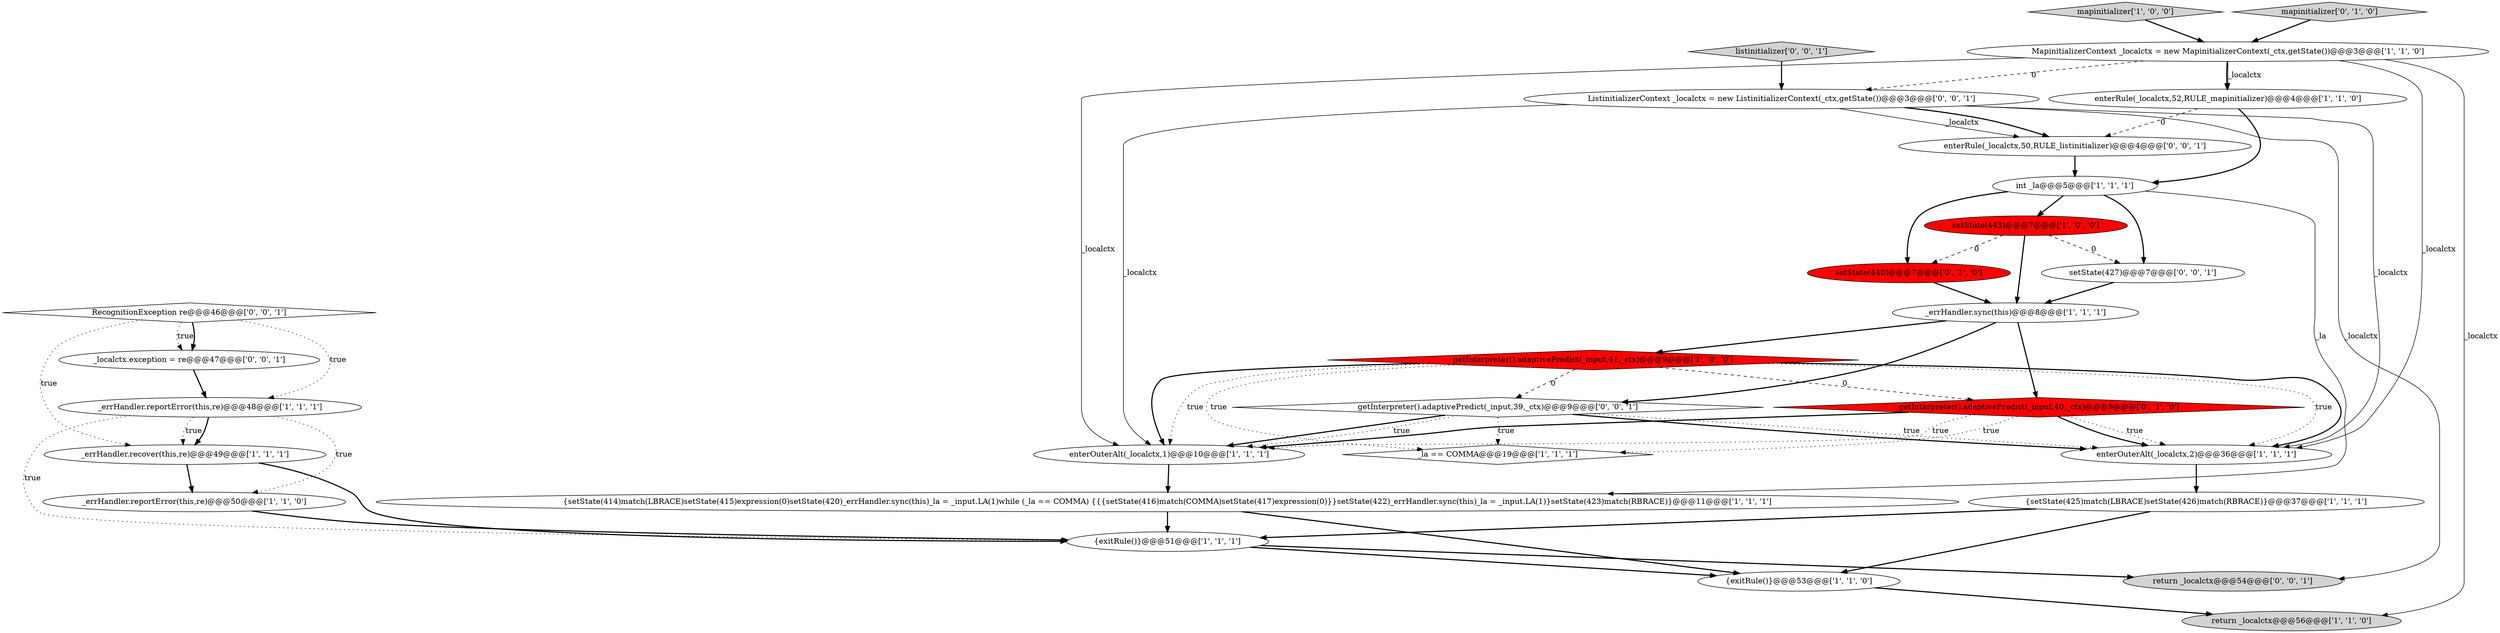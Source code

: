 digraph {
14 [style = filled, label = "enterOuterAlt(_localctx,2)@@@36@@@['1', '1', '1']", fillcolor = white, shape = ellipse image = "AAA0AAABBB1BBB"];
23 [style = filled, label = "listinitializer['0', '0', '1']", fillcolor = lightgray, shape = diamond image = "AAA0AAABBB3BBB"];
21 [style = filled, label = "return _localctx@@@54@@@['0', '0', '1']", fillcolor = lightgray, shape = ellipse image = "AAA0AAABBB3BBB"];
3 [style = filled, label = "_errHandler.reportError(this,re)@@@50@@@['1', '1', '0']", fillcolor = white, shape = ellipse image = "AAA0AAABBB1BBB"];
10 [style = filled, label = "enterRule(_localctx,52,RULE_mapinitializer)@@@4@@@['1', '1', '0']", fillcolor = white, shape = ellipse image = "AAA0AAABBB1BBB"];
12 [style = filled, label = "setState(443)@@@7@@@['1', '0', '0']", fillcolor = red, shape = ellipse image = "AAA1AAABBB1BBB"];
4 [style = filled, label = "_errHandler.recover(this,re)@@@49@@@['1', '1', '1']", fillcolor = white, shape = ellipse image = "AAA0AAABBB1BBB"];
24 [style = filled, label = "_localctx.exception = re@@@47@@@['0', '0', '1']", fillcolor = white, shape = ellipse image = "AAA0AAABBB3BBB"];
28 [style = filled, label = "RecognitionException re@@@46@@@['0', '0', '1']", fillcolor = white, shape = diamond image = "AAA0AAABBB3BBB"];
0 [style = filled, label = "MapinitializerContext _localctx = new MapinitializerContext(_ctx,getState())@@@3@@@['1', '1', '0']", fillcolor = white, shape = ellipse image = "AAA0AAABBB1BBB"];
27 [style = filled, label = "enterRule(_localctx,50,RULE_listinitializer)@@@4@@@['0', '0', '1']", fillcolor = white, shape = ellipse image = "AAA0AAABBB3BBB"];
9 [style = filled, label = "getInterpreter().adaptivePredict(_input,41,_ctx)@@@9@@@['1', '0', '0']", fillcolor = red, shape = diamond image = "AAA1AAABBB1BBB"];
26 [style = filled, label = "getInterpreter().adaptivePredict(_input,39,_ctx)@@@9@@@['0', '0', '1']", fillcolor = white, shape = diamond image = "AAA0AAABBB3BBB"];
1 [style = filled, label = "int _la@@@5@@@['1', '1', '1']", fillcolor = white, shape = ellipse image = "AAA0AAABBB1BBB"];
5 [style = filled, label = "_errHandler.reportError(this,re)@@@48@@@['1', '1', '1']", fillcolor = white, shape = ellipse image = "AAA0AAABBB1BBB"];
11 [style = filled, label = "mapinitializer['1', '0', '0']", fillcolor = lightgray, shape = diamond image = "AAA0AAABBB1BBB"];
18 [style = filled, label = "setState(440)@@@7@@@['0', '1', '0']", fillcolor = red, shape = ellipse image = "AAA1AAABBB2BBB"];
25 [style = filled, label = "ListinitializerContext _localctx = new ListinitializerContext(_ctx,getState())@@@3@@@['0', '0', '1']", fillcolor = white, shape = ellipse image = "AAA0AAABBB3BBB"];
2 [style = filled, label = "{exitRule()}@@@51@@@['1', '1', '1']", fillcolor = white, shape = ellipse image = "AAA0AAABBB1BBB"];
19 [style = filled, label = "getInterpreter().adaptivePredict(_input,40,_ctx)@@@9@@@['0', '1', '0']", fillcolor = red, shape = diamond image = "AAA1AAABBB2BBB"];
17 [style = filled, label = "{setState(425)match(LBRACE)setState(426)match(RBRACE)}@@@37@@@['1', '1', '1']", fillcolor = white, shape = ellipse image = "AAA0AAABBB1BBB"];
20 [style = filled, label = "mapinitializer['0', '1', '0']", fillcolor = lightgray, shape = diamond image = "AAA0AAABBB2BBB"];
16 [style = filled, label = "_la == COMMA@@@19@@@['1', '1', '1']", fillcolor = white, shape = diamond image = "AAA0AAABBB1BBB"];
6 [style = filled, label = "{exitRule()}@@@53@@@['1', '1', '0']", fillcolor = white, shape = ellipse image = "AAA0AAABBB1BBB"];
15 [style = filled, label = "enterOuterAlt(_localctx,1)@@@10@@@['1', '1', '1']", fillcolor = white, shape = ellipse image = "AAA0AAABBB1BBB"];
8 [style = filled, label = "return _localctx@@@56@@@['1', '1', '0']", fillcolor = lightgray, shape = ellipse image = "AAA0AAABBB1BBB"];
13 [style = filled, label = "_errHandler.sync(this)@@@8@@@['1', '1', '1']", fillcolor = white, shape = ellipse image = "AAA0AAABBB1BBB"];
22 [style = filled, label = "setState(427)@@@7@@@['0', '0', '1']", fillcolor = white, shape = ellipse image = "AAA0AAABBB3BBB"];
7 [style = filled, label = "{setState(414)match(LBRACE)setState(415)expression(0)setState(420)_errHandler.sync(this)_la = _input.LA(1)while (_la == COMMA) {{{setState(416)match(COMMA)setState(417)expression(0)}}setState(422)_errHandler.sync(this)_la = _input.LA(1)}setState(423)match(RBRACE)}@@@11@@@['1', '1', '1']", fillcolor = white, shape = ellipse image = "AAA0AAABBB1BBB"];
0->10 [style = solid, label="_localctx"];
1->7 [style = solid, label="_la"];
12->22 [style = dashed, label="0"];
4->3 [style = bold, label=""];
23->25 [style = bold, label=""];
19->14 [style = dotted, label="true"];
27->1 [style = bold, label=""];
15->7 [style = bold, label=""];
25->21 [style = solid, label="_localctx"];
17->6 [style = bold, label=""];
2->6 [style = bold, label=""];
25->15 [style = solid, label="_localctx"];
20->0 [style = bold, label=""];
26->14 [style = bold, label=""];
14->17 [style = bold, label=""];
1->18 [style = bold, label=""];
25->27 [style = solid, label="_localctx"];
4->2 [style = bold, label=""];
5->3 [style = dotted, label="true"];
19->15 [style = dotted, label="true"];
10->27 [style = dashed, label="0"];
9->14 [style = dotted, label="true"];
5->4 [style = dotted, label="true"];
24->5 [style = bold, label=""];
0->8 [style = solid, label="_localctx"];
1->22 [style = bold, label=""];
9->26 [style = dashed, label="0"];
9->19 [style = dashed, label="0"];
25->27 [style = bold, label=""];
12->13 [style = bold, label=""];
28->5 [style = dotted, label="true"];
0->10 [style = bold, label=""];
11->0 [style = bold, label=""];
13->19 [style = bold, label=""];
28->24 [style = dotted, label="true"];
19->14 [style = bold, label=""];
0->25 [style = dashed, label="0"];
3->2 [style = bold, label=""];
17->2 [style = bold, label=""];
13->26 [style = bold, label=""];
2->21 [style = bold, label=""];
9->15 [style = bold, label=""];
7->2 [style = bold, label=""];
26->14 [style = dotted, label="true"];
5->4 [style = bold, label=""];
7->6 [style = bold, label=""];
6->8 [style = bold, label=""];
26->15 [style = bold, label=""];
19->16 [style = dotted, label="true"];
9->14 [style = bold, label=""];
0->15 [style = solid, label="_localctx"];
1->12 [style = bold, label=""];
18->13 [style = bold, label=""];
28->24 [style = bold, label=""];
26->15 [style = dotted, label="true"];
28->4 [style = dotted, label="true"];
12->18 [style = dashed, label="0"];
9->15 [style = dotted, label="true"];
26->16 [style = dotted, label="true"];
13->9 [style = bold, label=""];
9->16 [style = dotted, label="true"];
19->15 [style = bold, label=""];
10->1 [style = bold, label=""];
22->13 [style = bold, label=""];
25->14 [style = solid, label="_localctx"];
5->2 [style = dotted, label="true"];
0->14 [style = solid, label="_localctx"];
}
